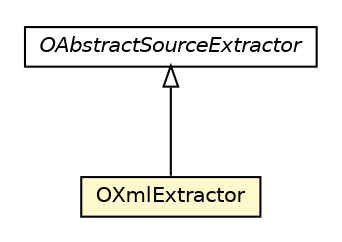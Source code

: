 #!/usr/local/bin/dot
#
# Class diagram 
# Generated by UMLGraph version R5_6-24-gf6e263 (http://www.umlgraph.org/)
#

digraph G {
	edge [fontname="Helvetica",fontsize=10,labelfontname="Helvetica",labelfontsize=10];
	node [fontname="Helvetica",fontsize=10,shape=plaintext];
	nodesep=0.25;
	ranksep=0.5;
	// com.orientechnologies.orient.etl.extractor.OAbstractSourceExtractor
	c4399586 [label=<<table title="com.orientechnologies.orient.etl.extractor.OAbstractSourceExtractor" border="0" cellborder="1" cellspacing="0" cellpadding="2" port="p" href="./OAbstractSourceExtractor.html">
		<tr><td><table border="0" cellspacing="0" cellpadding="1">
<tr><td align="center" balign="center"><font face="Helvetica-Oblique"> OAbstractSourceExtractor </font></td></tr>
		</table></td></tr>
		</table>>, URL="./OAbstractSourceExtractor.html", fontname="Helvetica", fontcolor="black", fontsize=10.0];
	// com.orientechnologies.orient.etl.extractor.OXmlExtractor
	c4399590 [label=<<table title="com.orientechnologies.orient.etl.extractor.OXmlExtractor" border="0" cellborder="1" cellspacing="0" cellpadding="2" port="p" bgcolor="lemonChiffon" href="./OXmlExtractor.html">
		<tr><td><table border="0" cellspacing="0" cellpadding="1">
<tr><td align="center" balign="center"> OXmlExtractor </td></tr>
		</table></td></tr>
		</table>>, URL="./OXmlExtractor.html", fontname="Helvetica", fontcolor="black", fontsize=10.0];
	//com.orientechnologies.orient.etl.extractor.OXmlExtractor extends com.orientechnologies.orient.etl.extractor.OAbstractSourceExtractor
	c4399586:p -> c4399590:p [dir=back,arrowtail=empty];
}

